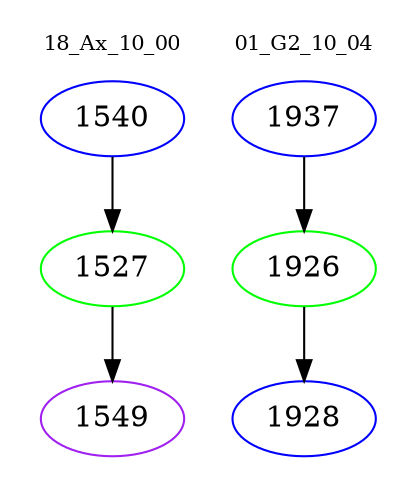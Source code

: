 digraph{
subgraph cluster_0 {
color = white
label = "18_Ax_10_00";
fontsize=10;
T0_1540 [label="1540", color="blue"]
T0_1540 -> T0_1527 [color="black"]
T0_1527 [label="1527", color="green"]
T0_1527 -> T0_1549 [color="black"]
T0_1549 [label="1549", color="purple"]
}
subgraph cluster_1 {
color = white
label = "01_G2_10_04";
fontsize=10;
T1_1937 [label="1937", color="blue"]
T1_1937 -> T1_1926 [color="black"]
T1_1926 [label="1926", color="green"]
T1_1926 -> T1_1928 [color="black"]
T1_1928 [label="1928", color="blue"]
}
}
